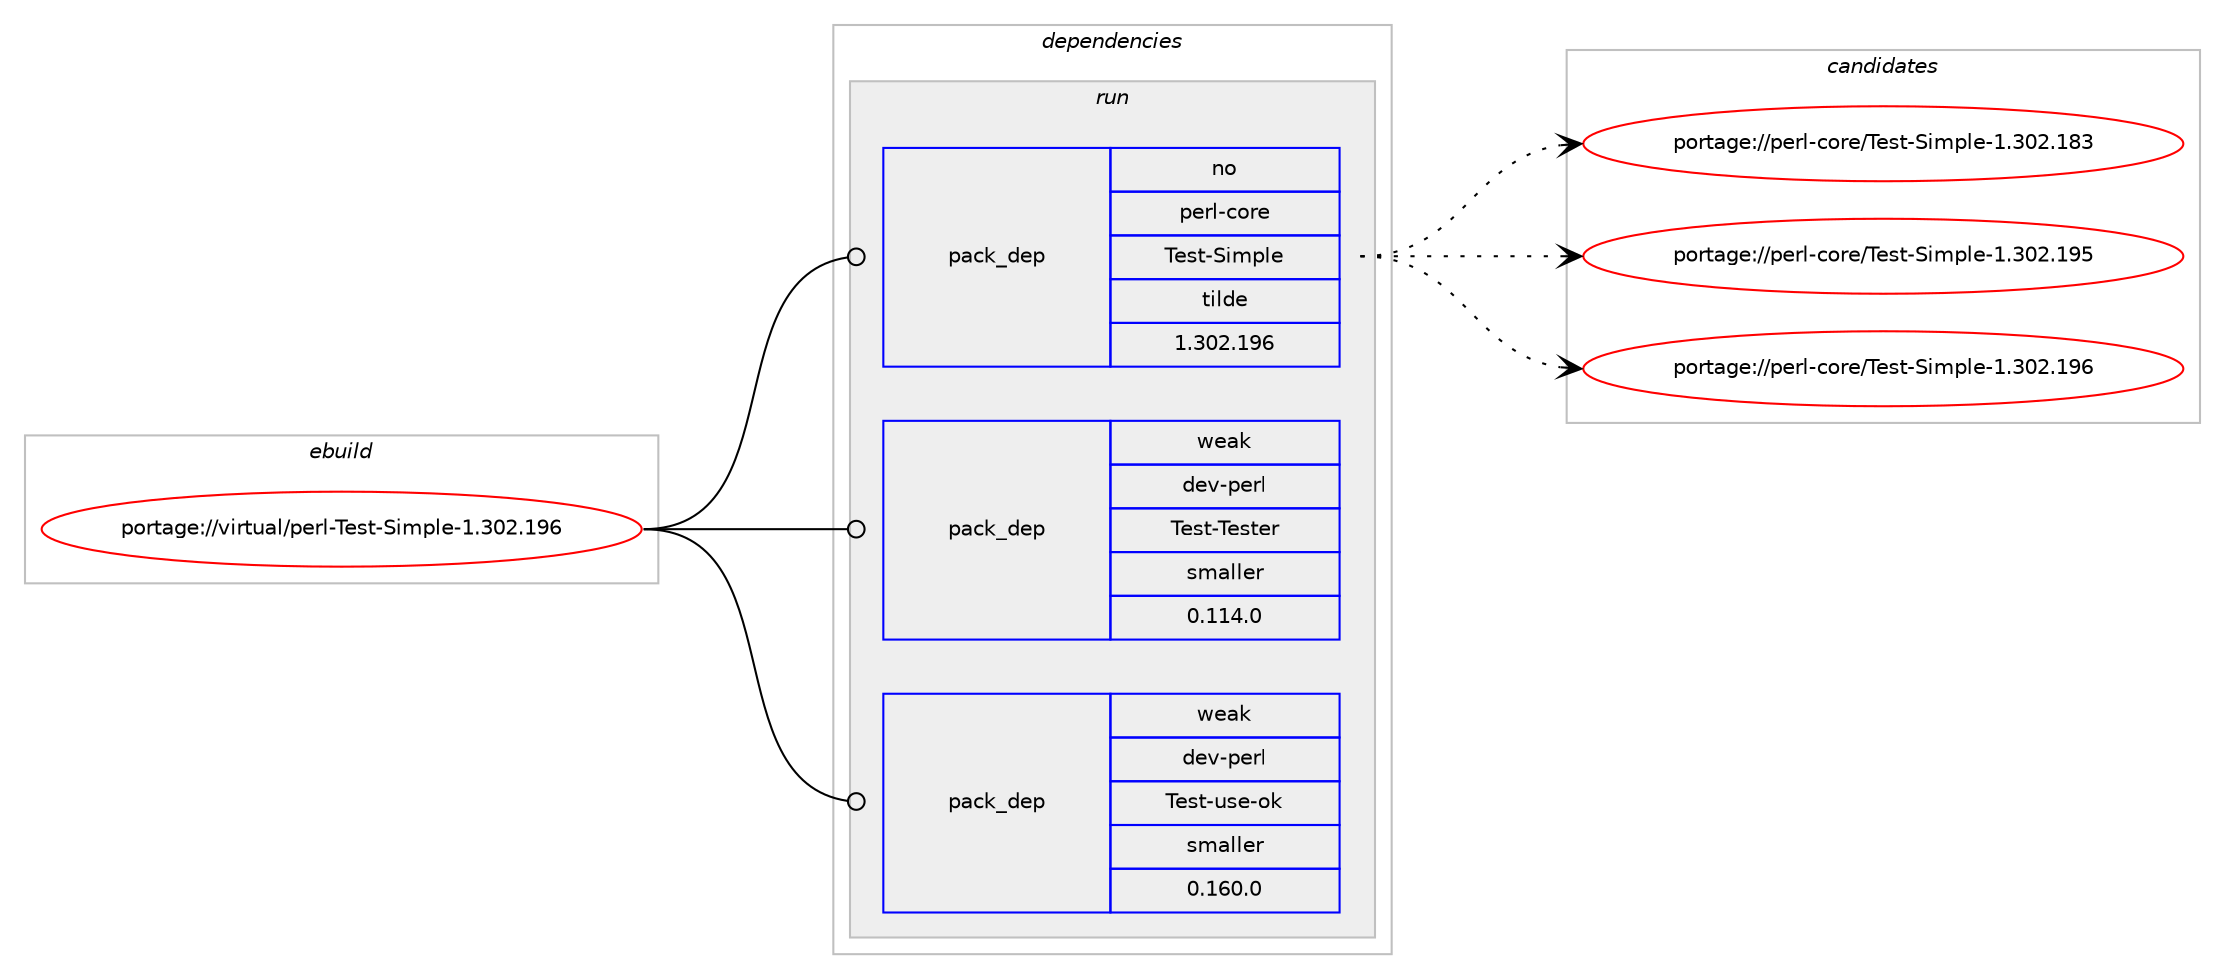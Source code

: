 digraph prolog {

# *************
# Graph options
# *************

newrank=true;
concentrate=true;
compound=true;
graph [rankdir=LR,fontname=Helvetica,fontsize=10,ranksep=1.5];#, ranksep=2.5, nodesep=0.2];
edge  [arrowhead=vee];
node  [fontname=Helvetica,fontsize=10];

# **********
# The ebuild
# **********

subgraph cluster_leftcol {
color=gray;
rank=same;
label=<<i>ebuild</i>>;
id [label="portage://virtual/perl-Test-Simple-1.302.196", color=red, width=4, href="../virtual/perl-Test-Simple-1.302.196.svg"];
}

# ****************
# The dependencies
# ****************

subgraph cluster_midcol {
color=gray;
label=<<i>dependencies</i>>;
subgraph cluster_compile {
fillcolor="#eeeeee";
style=filled;
label=<<i>compile</i>>;
}
subgraph cluster_compileandrun {
fillcolor="#eeeeee";
style=filled;
label=<<i>compile and run</i>>;
}
subgraph cluster_run {
fillcolor="#eeeeee";
style=filled;
label=<<i>run</i>>;
# *** BEGIN UNKNOWN DEPENDENCY TYPE (TODO) ***
# id -> package_dependency(portage://virtual/perl-Test-Simple-1.302.196,run,no,dev-lang,perl,none,[,,],any_same_slot,[])
# *** END UNKNOWN DEPENDENCY TYPE (TODO) ***

subgraph pack8148 {
dependency24870 [label=<<TABLE BORDER="0" CELLBORDER="1" CELLSPACING="0" CELLPADDING="4" WIDTH="220"><TR><TD ROWSPAN="6" CELLPADDING="30">pack_dep</TD></TR><TR><TD WIDTH="110">no</TD></TR><TR><TD>perl-core</TD></TR><TR><TD>Test-Simple</TD></TR><TR><TD>tilde</TD></TR><TR><TD>1.302.196</TD></TR></TABLE>>, shape=none, color=blue];
}
id:e -> dependency24870:w [weight=20,style="solid",arrowhead="odot"];
subgraph pack8149 {
dependency24871 [label=<<TABLE BORDER="0" CELLBORDER="1" CELLSPACING="0" CELLPADDING="4" WIDTH="220"><TR><TD ROWSPAN="6" CELLPADDING="30">pack_dep</TD></TR><TR><TD WIDTH="110">weak</TD></TR><TR><TD>dev-perl</TD></TR><TR><TD>Test-Tester</TD></TR><TR><TD>smaller</TD></TR><TR><TD>0.114.0</TD></TR></TABLE>>, shape=none, color=blue];
}
id:e -> dependency24871:w [weight=20,style="solid",arrowhead="odot"];
subgraph pack8150 {
dependency24872 [label=<<TABLE BORDER="0" CELLBORDER="1" CELLSPACING="0" CELLPADDING="4" WIDTH="220"><TR><TD ROWSPAN="6" CELLPADDING="30">pack_dep</TD></TR><TR><TD WIDTH="110">weak</TD></TR><TR><TD>dev-perl</TD></TR><TR><TD>Test-use-ok</TD></TR><TR><TD>smaller</TD></TR><TR><TD>0.160.0</TD></TR></TABLE>>, shape=none, color=blue];
}
id:e -> dependency24872:w [weight=20,style="solid",arrowhead="odot"];
}
}

# **************
# The candidates
# **************

subgraph cluster_choices {
rank=same;
color=gray;
label=<<i>candidates</i>>;

subgraph choice8148 {
color=black;
nodesep=1;
choice11210111410845991111141014784101115116458310510911210810145494651485046495651 [label="portage://perl-core/Test-Simple-1.302.183", color=red, width=4,href="../perl-core/Test-Simple-1.302.183.svg"];
choice11210111410845991111141014784101115116458310510911210810145494651485046495753 [label="portage://perl-core/Test-Simple-1.302.195", color=red, width=4,href="../perl-core/Test-Simple-1.302.195.svg"];
choice11210111410845991111141014784101115116458310510911210810145494651485046495754 [label="portage://perl-core/Test-Simple-1.302.196", color=red, width=4,href="../perl-core/Test-Simple-1.302.196.svg"];
dependency24870:e -> choice11210111410845991111141014784101115116458310510911210810145494651485046495651:w [style=dotted,weight="100"];
dependency24870:e -> choice11210111410845991111141014784101115116458310510911210810145494651485046495753:w [style=dotted,weight="100"];
dependency24870:e -> choice11210111410845991111141014784101115116458310510911210810145494651485046495754:w [style=dotted,weight="100"];
}
subgraph choice8149 {
color=black;
nodesep=1;
}
subgraph choice8150 {
color=black;
nodesep=1;
}
}

}
